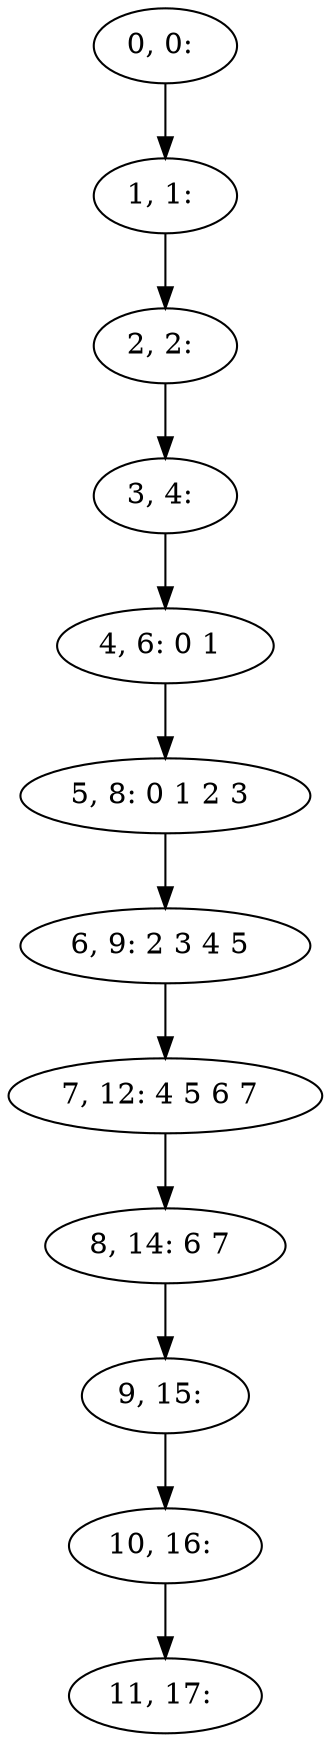 digraph G {
0[label="0, 0: "];
1[label="1, 1: "];
2[label="2, 2: "];
3[label="3, 4: "];
4[label="4, 6: 0 1 "];
5[label="5, 8: 0 1 2 3 "];
6[label="6, 9: 2 3 4 5 "];
7[label="7, 12: 4 5 6 7 "];
8[label="8, 14: 6 7 "];
9[label="9, 15: "];
10[label="10, 16: "];
11[label="11, 17: "];
0->1 ;
1->2 ;
2->3 ;
3->4 ;
4->5 ;
5->6 ;
6->7 ;
7->8 ;
8->9 ;
9->10 ;
10->11 ;
}
